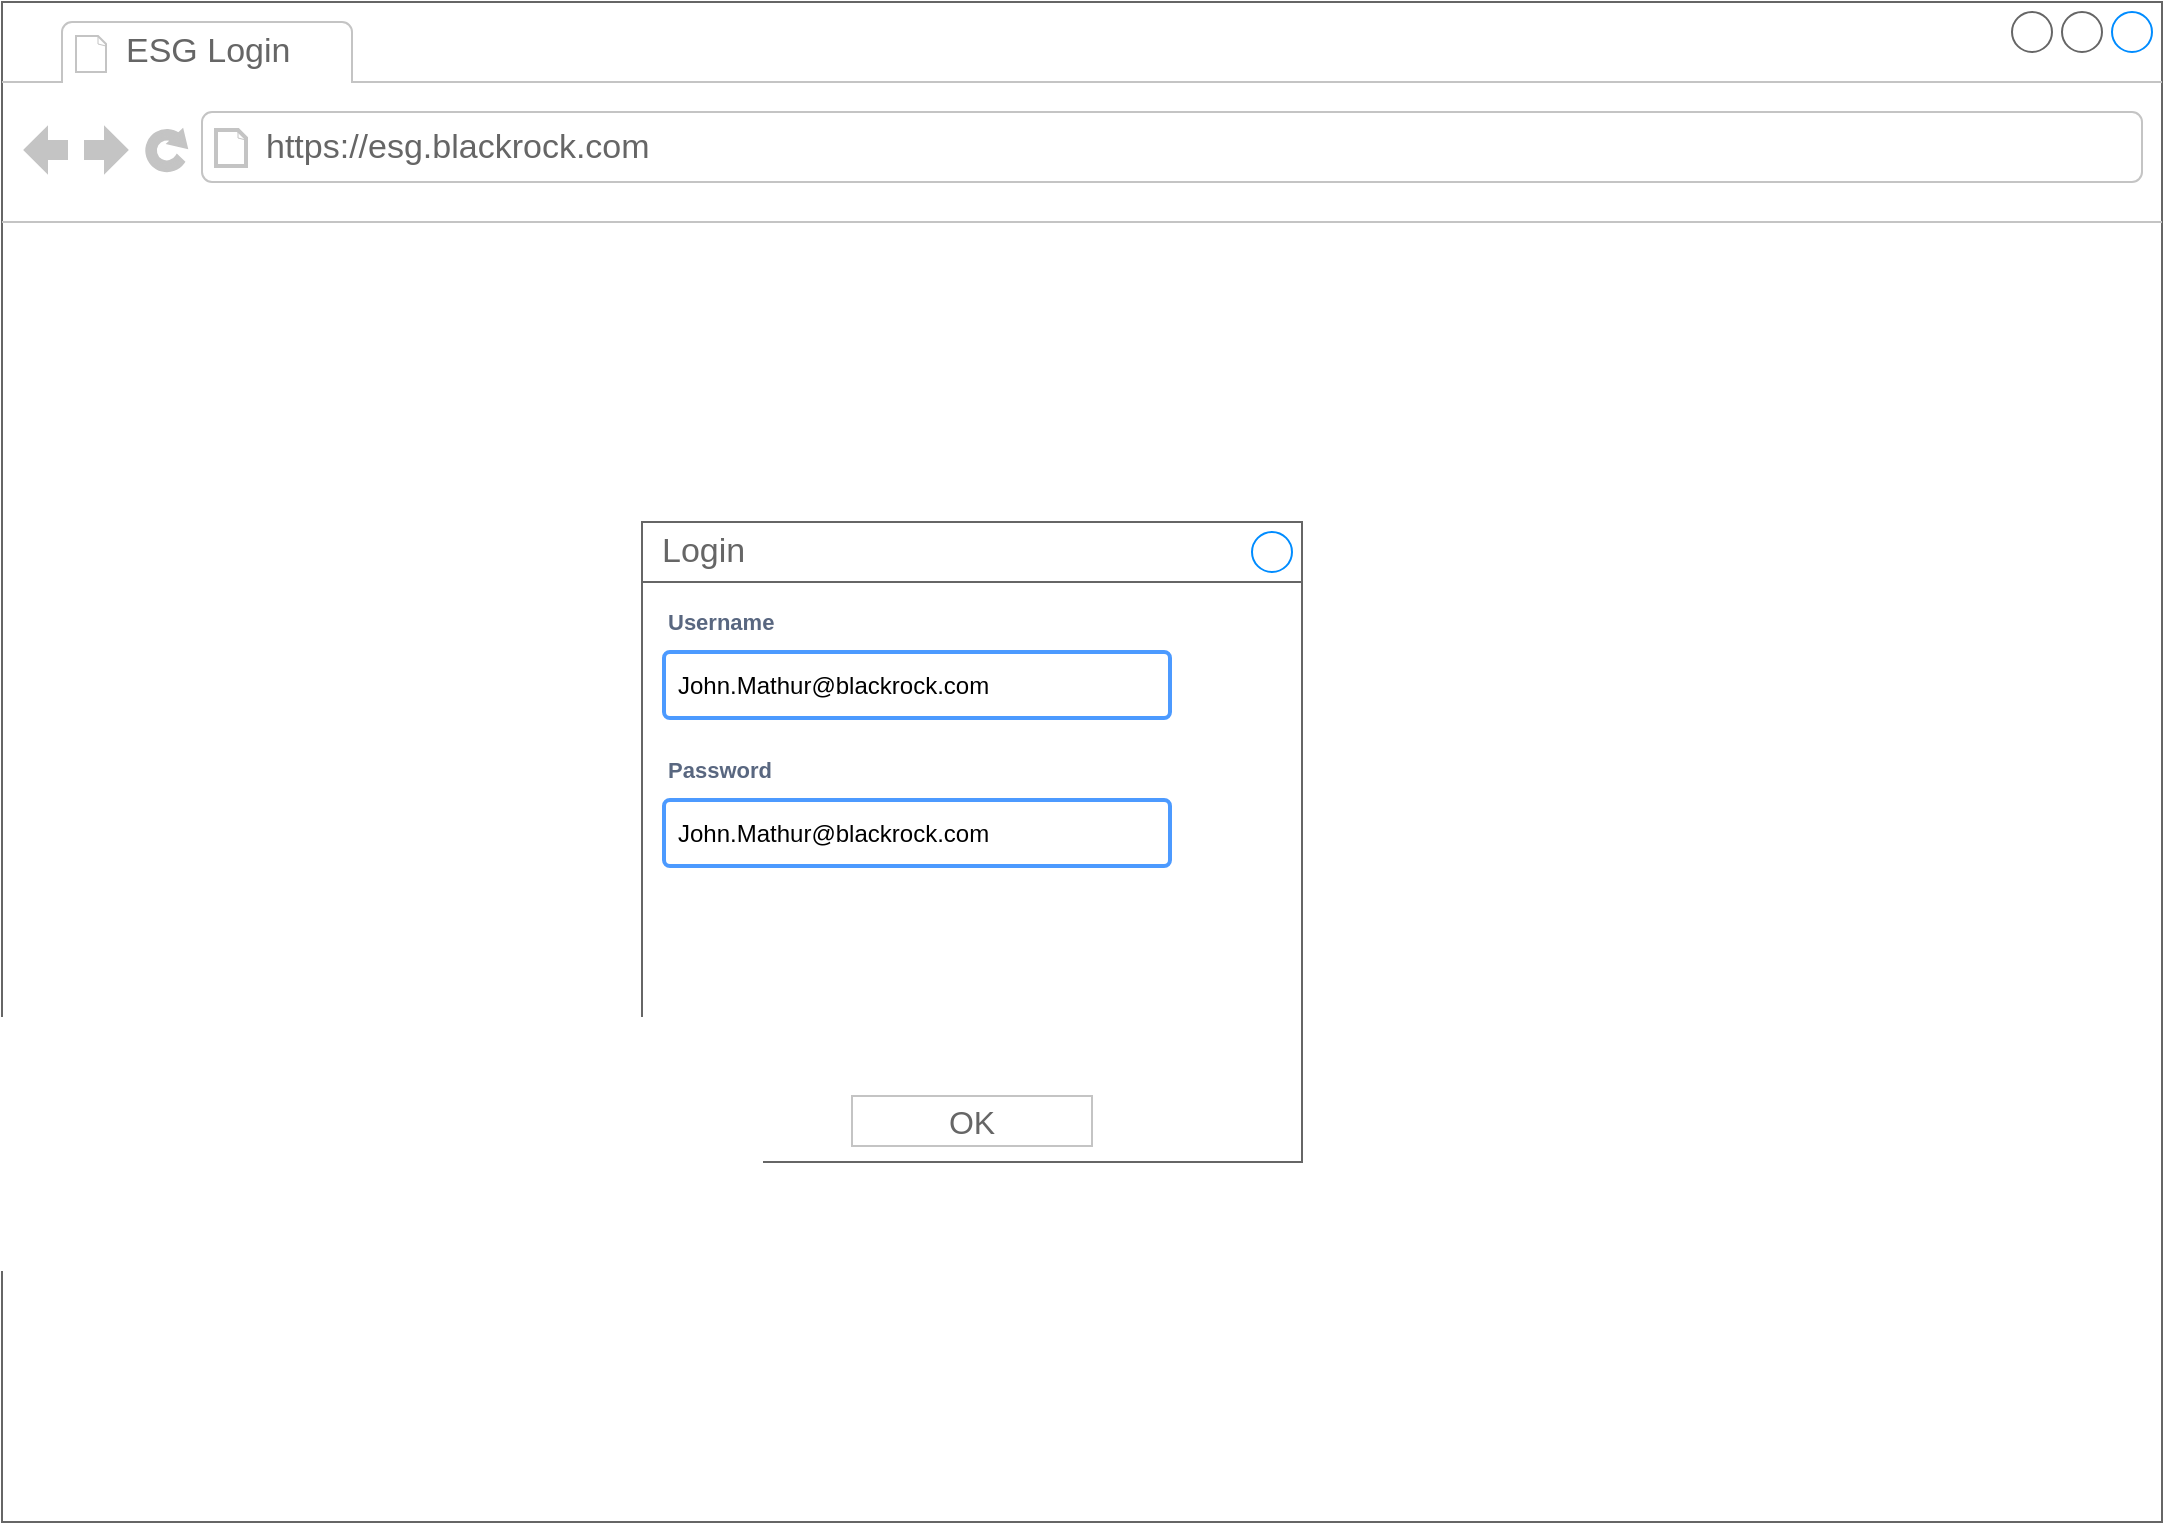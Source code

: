 <mxfile version="21.1.1" type="github" pages="3">
  <diagram name="Login screen" id="PQ9hUMgm1BzBXzmFfFUn">
    <mxGraphModel dx="2954" dy="1142" grid="1" gridSize="10" guides="1" tooltips="1" connect="1" arrows="1" fold="1" page="1" pageScale="1" pageWidth="1169" pageHeight="827" math="0" shadow="0">
      <root>
        <mxCell id="0" />
        <mxCell id="1" parent="0" />
        <mxCell id="dpw1vU6y3iSaXvUkBw6t-1" value="" style="strokeWidth=1;shadow=0;dashed=0;align=center;html=1;shape=mxgraph.mockup.containers.browserWindow;rSize=0;strokeColor=#666666;strokeColor2=#008cff;strokeColor3=#c4c4c4;mainText=,;recursiveResize=0;" vertex="1" parent="1">
          <mxGeometry x="40" y="40" width="1080" height="760" as="geometry" />
        </mxCell>
        <mxCell id="dpw1vU6y3iSaXvUkBw6t-2" value="ESG Login" style="strokeWidth=1;shadow=0;dashed=0;align=center;html=1;shape=mxgraph.mockup.containers.anchor;fontSize=17;fontColor=#666666;align=left;whiteSpace=wrap;" vertex="1" parent="dpw1vU6y3iSaXvUkBw6t-1">
          <mxGeometry x="60" y="12" width="110" height="26" as="geometry" />
        </mxCell>
        <mxCell id="dpw1vU6y3iSaXvUkBw6t-3" value="https://esg.blackrock.com" style="strokeWidth=1;shadow=0;dashed=0;align=center;html=1;shape=mxgraph.mockup.containers.anchor;rSize=0;fontSize=17;fontColor=#666666;align=left;" vertex="1" parent="dpw1vU6y3iSaXvUkBw6t-1">
          <mxGeometry x="130" y="60" width="250" height="26" as="geometry" />
        </mxCell>
        <mxCell id="dpw1vU6y3iSaXvUkBw6t-4" value="&lt;br&gt;" style="strokeWidth=1;shadow=0;dashed=0;align=center;html=1;shape=mxgraph.mockup.containers.rrect;rSize=0;strokeColor=#666666;fontColor=#666666;fontSize=17;verticalAlign=top;whiteSpace=wrap;fillColor=#ffffff;spacingTop=32;" vertex="1" parent="dpw1vU6y3iSaXvUkBw6t-1">
          <mxGeometry x="320" y="260" width="330" height="320" as="geometry" />
        </mxCell>
        <mxCell id="dpw1vU6y3iSaXvUkBw6t-5" value="Login" style="strokeWidth=1;shadow=0;dashed=0;align=center;html=1;shape=mxgraph.mockup.containers.rrect;rSize=0;fontSize=17;fontColor=#666666;strokeColor=#666666;align=left;spacingLeft=8;fillColor=#ffffff;resizeWidth=1;whiteSpace=wrap;" vertex="1" parent="dpw1vU6y3iSaXvUkBw6t-4">
          <mxGeometry width="330" height="30" relative="1" as="geometry" />
        </mxCell>
        <mxCell id="dpw1vU6y3iSaXvUkBw6t-6" value="" style="shape=ellipse;strokeColor=#008cff;resizable=0;fillColor=none;html=1;" vertex="1" parent="dpw1vU6y3iSaXvUkBw6t-5">
          <mxGeometry x="1" y="0.5" width="20" height="20" relative="1" as="geometry">
            <mxPoint x="-25" y="-10" as="offset" />
          </mxGeometry>
        </mxCell>
        <mxCell id="dpw1vU6y3iSaXvUkBw6t-7" value="OK" style="strokeWidth=1;shadow=0;dashed=0;align=center;html=1;shape=mxgraph.mockup.containers.rrect;rSize=0;fontSize=16;fontColor=#666666;strokeColor=#c4c4c4;resizable=0;whiteSpace=wrap;fillColor=#ffffff;" vertex="1" parent="dpw1vU6y3iSaXvUkBw6t-4">
          <mxGeometry x="0.5" y="1" width="120" height="25" relative="1" as="geometry">
            <mxPoint x="-60" y="-33" as="offset" />
          </mxGeometry>
        </mxCell>
        <mxCell id="dpw1vU6y3iSaXvUkBw6t-8" value="Username" style="fillColor=none;strokeColor=none;html=1;fontSize=11;fontStyle=0;align=left;fontColor=#596780;fontStyle=1;fontSize=11" vertex="1" parent="dpw1vU6y3iSaXvUkBw6t-4">
          <mxGeometry x="11.0" y="40" width="264" height="20" as="geometry" />
        </mxCell>
        <mxCell id="dpw1vU6y3iSaXvUkBw6t-9" value="John.Mathur@blackrock.com" style="rounded=1;arcSize=9;align=left;spacingLeft=5;strokeColor=#4C9AFF;html=1;strokeWidth=2;fontSize=12" vertex="1" parent="dpw1vU6y3iSaXvUkBw6t-4">
          <mxGeometry x="11.0" y="65" width="253.0" height="33" as="geometry" />
        </mxCell>
        <mxCell id="dpw1vU6y3iSaXvUkBw6t-10" value="Password" style="fillColor=none;strokeColor=none;html=1;fontSize=11;fontStyle=0;align=left;fontColor=#596780;fontStyle=1;fontSize=11" vertex="1" parent="dpw1vU6y3iSaXvUkBw6t-4">
          <mxGeometry x="11" y="114" width="264" height="20" as="geometry" />
        </mxCell>
        <mxCell id="dpw1vU6y3iSaXvUkBw6t-11" value="John.Mathur@blackrock.com" style="rounded=1;arcSize=9;align=left;spacingLeft=5;strokeColor=#4C9AFF;html=1;strokeWidth=2;fontSize=12" vertex="1" parent="dpw1vU6y3iSaXvUkBw6t-4">
          <mxGeometry x="11" y="139" width="253.0" height="33" as="geometry" />
        </mxCell>
      </root>
    </mxGraphModel>
  </diagram>
  <diagram name="Dashboard" id="V08ZWKeVfE582BiFhs5g">
    <mxGraphModel dx="2954" dy="1142" grid="1" gridSize="10" guides="1" tooltips="1" connect="1" arrows="1" fold="1" page="1" pageScale="1" pageWidth="1169" pageHeight="827" math="0" shadow="0">
      <root>
        <mxCell id="yj8lW3kDQJGbcuNKilh--0" />
        <mxCell id="yj8lW3kDQJGbcuNKilh--1" parent="yj8lW3kDQJGbcuNKilh--0" />
        <mxCell id="yj8lW3kDQJGbcuNKilh--2" value="" style="strokeWidth=1;shadow=0;dashed=0;align=center;html=1;shape=mxgraph.mockup.containers.browserWindow;rSize=0;strokeColor=#666666;strokeColor2=#008cff;strokeColor3=#c4c4c4;mainText=,;recursiveResize=0;" vertex="1" parent="yj8lW3kDQJGbcuNKilh--1">
          <mxGeometry x="40" y="40" width="1080" height="760" as="geometry" />
        </mxCell>
        <mxCell id="yj8lW3kDQJGbcuNKilh--3" value="ESG Home" style="strokeWidth=1;shadow=0;dashed=0;align=center;html=1;shape=mxgraph.mockup.containers.anchor;fontSize=17;fontColor=#666666;align=left;whiteSpace=wrap;" vertex="1" parent="yj8lW3kDQJGbcuNKilh--2">
          <mxGeometry x="60" y="12" width="110" height="26" as="geometry" />
        </mxCell>
        <mxCell id="yj8lW3kDQJGbcuNKilh--4" value="https://esg.blackrock.com" style="strokeWidth=1;shadow=0;dashed=0;align=center;html=1;shape=mxgraph.mockup.containers.anchor;rSize=0;fontSize=17;fontColor=#666666;align=left;" vertex="1" parent="yj8lW3kDQJGbcuNKilh--2">
          <mxGeometry x="130" y="60" width="250" height="26" as="geometry" />
        </mxCell>
        <mxCell id="QCYVodfQcpXqn6MMjY9N-0" value="Agree as a group" style="text;html=1;strokeColor=none;fillColor=none;align=center;verticalAlign=middle;whiteSpace=wrap;rounded=0;" vertex="1" parent="yj8lW3kDQJGbcuNKilh--2">
          <mxGeometry x="350" y="390" width="290" height="30" as="geometry" />
        </mxCell>
      </root>
    </mxGraphModel>
  </diagram>
  <diagram name="Menu" id="KvhUYqku5QClQuc7IRS3">
    <mxGraphModel dx="2954" dy="1142" grid="1" gridSize="10" guides="1" tooltips="1" connect="1" arrows="1" fold="1" page="1" pageScale="1" pageWidth="1169" pageHeight="827" math="0" shadow="0">
      <root>
        <mxCell id="KoL1Sp_HHsVUyiOFeiZ0-0" />
        <mxCell id="KoL1Sp_HHsVUyiOFeiZ0-1" parent="KoL1Sp_HHsVUyiOFeiZ0-0" />
        <mxCell id="KoL1Sp_HHsVUyiOFeiZ0-2" value="" style="strokeWidth=1;shadow=0;dashed=0;align=center;html=1;shape=mxgraph.mockup.containers.browserWindow;rSize=0;strokeColor=#666666;strokeColor2=#008cff;strokeColor3=#c4c4c4;mainText=,;recursiveResize=0;" vertex="1" parent="KoL1Sp_HHsVUyiOFeiZ0-1">
          <mxGeometry x="40" y="40" width="1080" height="760" as="geometry" />
        </mxCell>
        <mxCell id="KoL1Sp_HHsVUyiOFeiZ0-3" value="ESG Home" style="strokeWidth=1;shadow=0;dashed=0;align=center;html=1;shape=mxgraph.mockup.containers.anchor;fontSize=17;fontColor=#666666;align=left;whiteSpace=wrap;" vertex="1" parent="KoL1Sp_HHsVUyiOFeiZ0-2">
          <mxGeometry x="60" y="12" width="110" height="26" as="geometry" />
        </mxCell>
        <mxCell id="KoL1Sp_HHsVUyiOFeiZ0-4" value="https://esg.blackrock.com" style="strokeWidth=1;shadow=0;dashed=0;align=center;html=1;shape=mxgraph.mockup.containers.anchor;rSize=0;fontSize=17;fontColor=#666666;align=left;" vertex="1" parent="KoL1Sp_HHsVUyiOFeiZ0-2">
          <mxGeometry x="130" y="60" width="250" height="26" as="geometry" />
        </mxCell>
      </root>
    </mxGraphModel>
  </diagram>
</mxfile>
